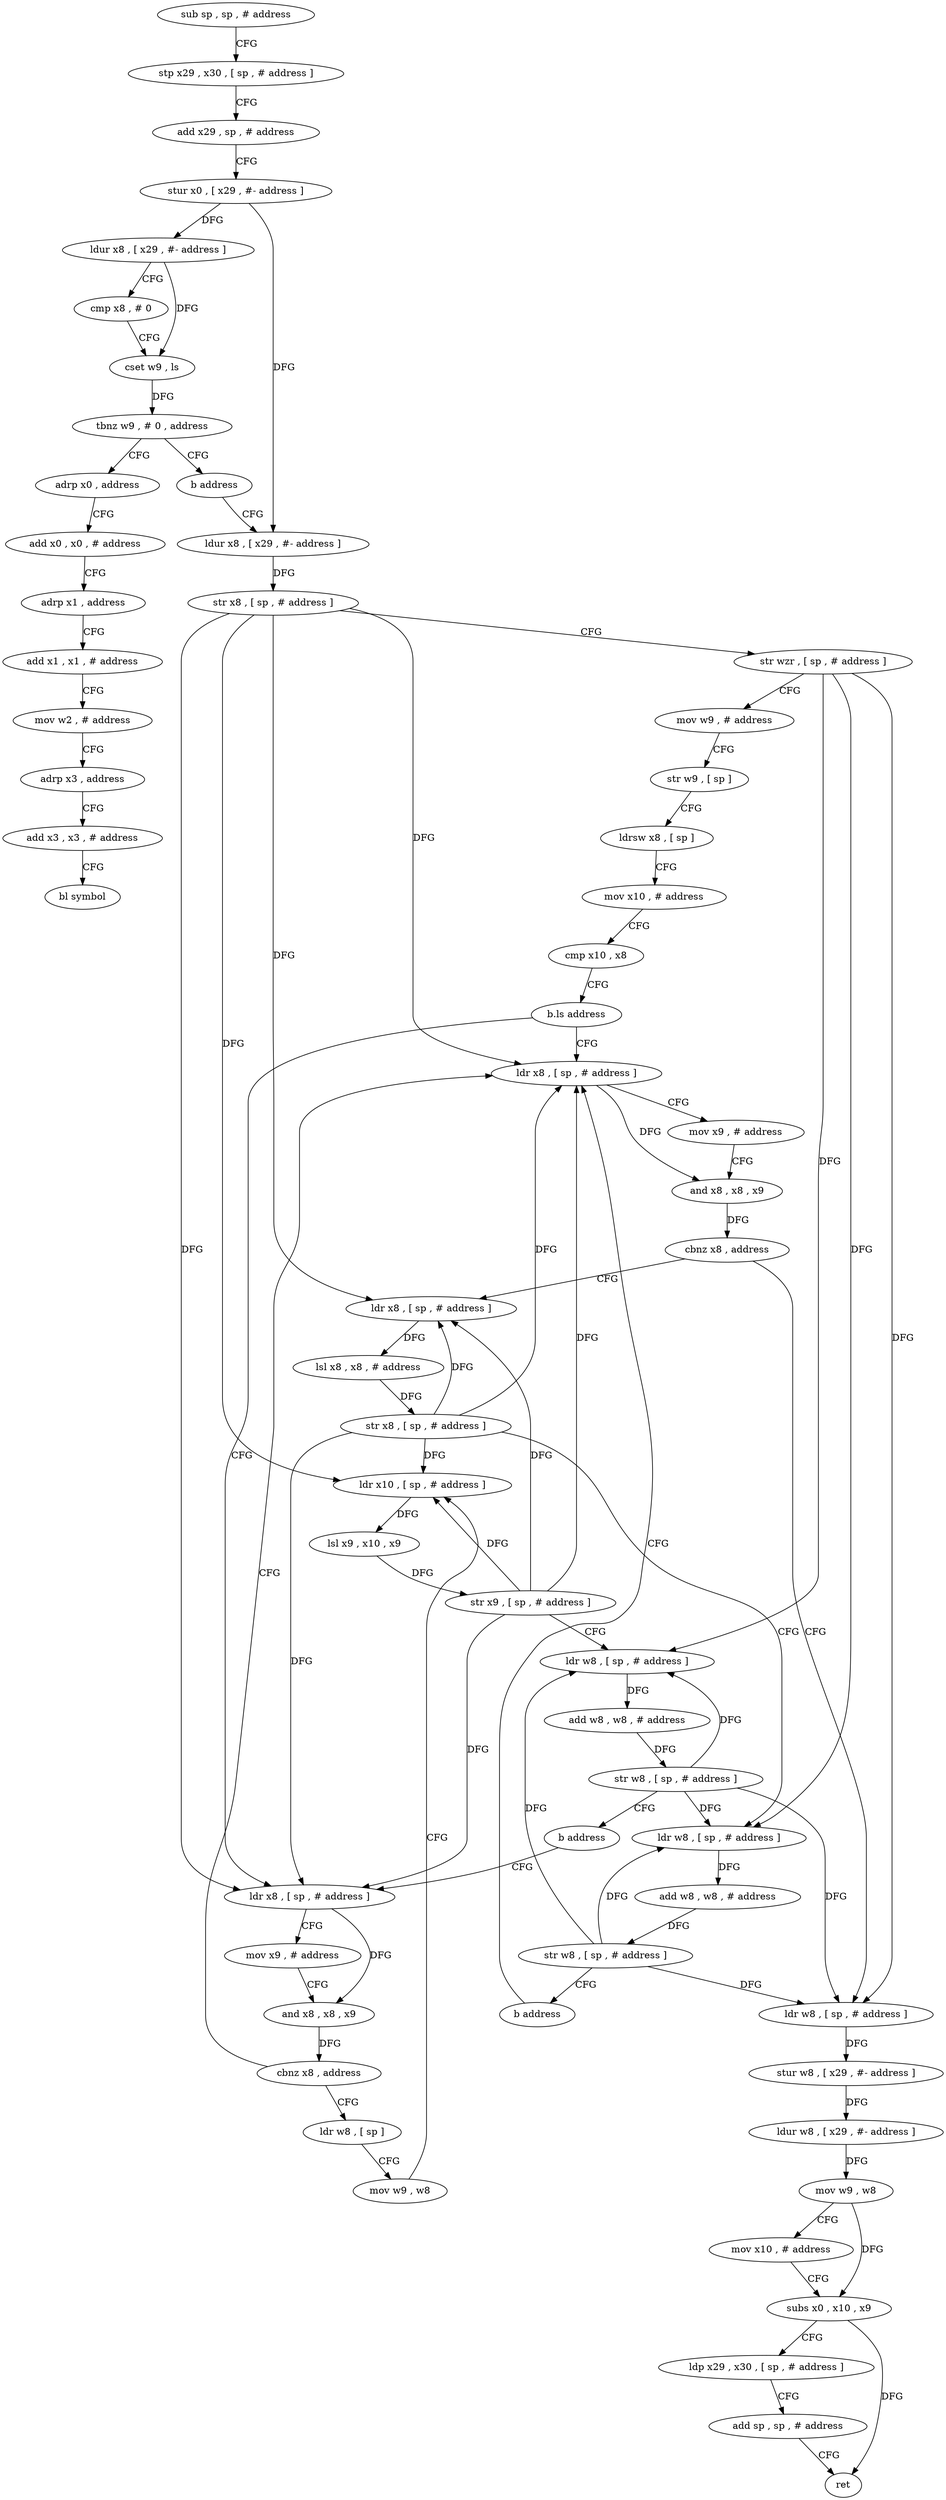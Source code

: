 digraph "func" {
"4276216" [label = "sub sp , sp , # address" ]
"4276220" [label = "stp x29 , x30 , [ sp , # address ]" ]
"4276224" [label = "add x29 , sp , # address" ]
"4276228" [label = "stur x0 , [ x29 , #- address ]" ]
"4276232" [label = "ldur x8 , [ x29 , #- address ]" ]
"4276236" [label = "cmp x8 , # 0" ]
"4276240" [label = "cset w9 , ls" ]
"4276244" [label = "tbnz w9 , # 0 , address" ]
"4276252" [label = "adrp x0 , address" ]
"4276248" [label = "b address" ]
"4276256" [label = "add x0 , x0 , # address" ]
"4276260" [label = "adrp x1 , address" ]
"4276264" [label = "add x1 , x1 , # address" ]
"4276268" [label = "mov w2 , # address" ]
"4276272" [label = "adrp x3 , address" ]
"4276276" [label = "add x3 , x3 , # address" ]
"4276280" [label = "bl symbol" ]
"4276284" [label = "ldur x8 , [ x29 , #- address ]" ]
"4276288" [label = "str x8 , [ sp , # address ]" ]
"4276292" [label = "str wzr , [ sp , # address ]" ]
"4276296" [label = "mov w9 , # address" ]
"4276300" [label = "str w9 , [ sp ]" ]
"4276304" [label = "ldrsw x8 , [ sp ]" ]
"4276308" [label = "mov x10 , # address" ]
"4276312" [label = "cmp x10 , x8" ]
"4276316" [label = "b.ls address" ]
"4276372" [label = "ldr x8 , [ sp , # address ]" ]
"4276320" [label = "ldr x8 , [ sp , # address ]" ]
"4276376" [label = "mov x9 , # address" ]
"4276380" [label = "and x8 , x8 , x9" ]
"4276384" [label = "cbnz x8 , address" ]
"4276416" [label = "ldr w8 , [ sp , # address ]" ]
"4276388" [label = "ldr x8 , [ sp , # address ]" ]
"4276324" [label = "mov x9 , # address" ]
"4276328" [label = "and x8 , x8 , x9" ]
"4276332" [label = "cbnz x8 , address" ]
"4276336" [label = "ldr w8 , [ sp ]" ]
"4276420" [label = "stur w8 , [ x29 , #- address ]" ]
"4276424" [label = "ldur w8 , [ x29 , #- address ]" ]
"4276428" [label = "mov w9 , w8" ]
"4276432" [label = "mov x10 , # address" ]
"4276436" [label = "subs x0 , x10 , x9" ]
"4276440" [label = "ldp x29 , x30 , [ sp , # address ]" ]
"4276444" [label = "add sp , sp , # address" ]
"4276448" [label = "ret" ]
"4276392" [label = "lsl x8 , x8 , # address" ]
"4276396" [label = "str x8 , [ sp , # address ]" ]
"4276400" [label = "ldr w8 , [ sp , # address ]" ]
"4276404" [label = "add w8 , w8 , # address" ]
"4276408" [label = "str w8 , [ sp , # address ]" ]
"4276412" [label = "b address" ]
"4276340" [label = "mov w9 , w8" ]
"4276344" [label = "ldr x10 , [ sp , # address ]" ]
"4276348" [label = "lsl x9 , x10 , x9" ]
"4276352" [label = "str x9 , [ sp , # address ]" ]
"4276356" [label = "ldr w8 , [ sp , # address ]" ]
"4276360" [label = "add w8 , w8 , # address" ]
"4276364" [label = "str w8 , [ sp , # address ]" ]
"4276368" [label = "b address" ]
"4276216" -> "4276220" [ label = "CFG" ]
"4276220" -> "4276224" [ label = "CFG" ]
"4276224" -> "4276228" [ label = "CFG" ]
"4276228" -> "4276232" [ label = "DFG" ]
"4276228" -> "4276284" [ label = "DFG" ]
"4276232" -> "4276236" [ label = "CFG" ]
"4276232" -> "4276240" [ label = "DFG" ]
"4276236" -> "4276240" [ label = "CFG" ]
"4276240" -> "4276244" [ label = "DFG" ]
"4276244" -> "4276252" [ label = "CFG" ]
"4276244" -> "4276248" [ label = "CFG" ]
"4276252" -> "4276256" [ label = "CFG" ]
"4276248" -> "4276284" [ label = "CFG" ]
"4276256" -> "4276260" [ label = "CFG" ]
"4276260" -> "4276264" [ label = "CFG" ]
"4276264" -> "4276268" [ label = "CFG" ]
"4276268" -> "4276272" [ label = "CFG" ]
"4276272" -> "4276276" [ label = "CFG" ]
"4276276" -> "4276280" [ label = "CFG" ]
"4276284" -> "4276288" [ label = "DFG" ]
"4276288" -> "4276292" [ label = "CFG" ]
"4276288" -> "4276372" [ label = "DFG" ]
"4276288" -> "4276320" [ label = "DFG" ]
"4276288" -> "4276388" [ label = "DFG" ]
"4276288" -> "4276344" [ label = "DFG" ]
"4276292" -> "4276296" [ label = "CFG" ]
"4276292" -> "4276416" [ label = "DFG" ]
"4276292" -> "4276400" [ label = "DFG" ]
"4276292" -> "4276356" [ label = "DFG" ]
"4276296" -> "4276300" [ label = "CFG" ]
"4276300" -> "4276304" [ label = "CFG" ]
"4276304" -> "4276308" [ label = "CFG" ]
"4276308" -> "4276312" [ label = "CFG" ]
"4276312" -> "4276316" [ label = "CFG" ]
"4276316" -> "4276372" [ label = "CFG" ]
"4276316" -> "4276320" [ label = "CFG" ]
"4276372" -> "4276376" [ label = "CFG" ]
"4276372" -> "4276380" [ label = "DFG" ]
"4276320" -> "4276324" [ label = "CFG" ]
"4276320" -> "4276328" [ label = "DFG" ]
"4276376" -> "4276380" [ label = "CFG" ]
"4276380" -> "4276384" [ label = "DFG" ]
"4276384" -> "4276416" [ label = "CFG" ]
"4276384" -> "4276388" [ label = "CFG" ]
"4276416" -> "4276420" [ label = "DFG" ]
"4276388" -> "4276392" [ label = "DFG" ]
"4276324" -> "4276328" [ label = "CFG" ]
"4276328" -> "4276332" [ label = "DFG" ]
"4276332" -> "4276372" [ label = "CFG" ]
"4276332" -> "4276336" [ label = "CFG" ]
"4276336" -> "4276340" [ label = "CFG" ]
"4276420" -> "4276424" [ label = "DFG" ]
"4276424" -> "4276428" [ label = "DFG" ]
"4276428" -> "4276432" [ label = "CFG" ]
"4276428" -> "4276436" [ label = "DFG" ]
"4276432" -> "4276436" [ label = "CFG" ]
"4276436" -> "4276440" [ label = "CFG" ]
"4276436" -> "4276448" [ label = "DFG" ]
"4276440" -> "4276444" [ label = "CFG" ]
"4276444" -> "4276448" [ label = "CFG" ]
"4276392" -> "4276396" [ label = "DFG" ]
"4276396" -> "4276400" [ label = "CFG" ]
"4276396" -> "4276372" [ label = "DFG" ]
"4276396" -> "4276320" [ label = "DFG" ]
"4276396" -> "4276388" [ label = "DFG" ]
"4276396" -> "4276344" [ label = "DFG" ]
"4276400" -> "4276404" [ label = "DFG" ]
"4276404" -> "4276408" [ label = "DFG" ]
"4276408" -> "4276412" [ label = "CFG" ]
"4276408" -> "4276416" [ label = "DFG" ]
"4276408" -> "4276400" [ label = "DFG" ]
"4276408" -> "4276356" [ label = "DFG" ]
"4276412" -> "4276372" [ label = "CFG" ]
"4276340" -> "4276344" [ label = "CFG" ]
"4276344" -> "4276348" [ label = "DFG" ]
"4276348" -> "4276352" [ label = "DFG" ]
"4276352" -> "4276356" [ label = "CFG" ]
"4276352" -> "4276372" [ label = "DFG" ]
"4276352" -> "4276320" [ label = "DFG" ]
"4276352" -> "4276388" [ label = "DFG" ]
"4276352" -> "4276344" [ label = "DFG" ]
"4276356" -> "4276360" [ label = "DFG" ]
"4276360" -> "4276364" [ label = "DFG" ]
"4276364" -> "4276368" [ label = "CFG" ]
"4276364" -> "4276416" [ label = "DFG" ]
"4276364" -> "4276400" [ label = "DFG" ]
"4276364" -> "4276356" [ label = "DFG" ]
"4276368" -> "4276320" [ label = "CFG" ]
}
